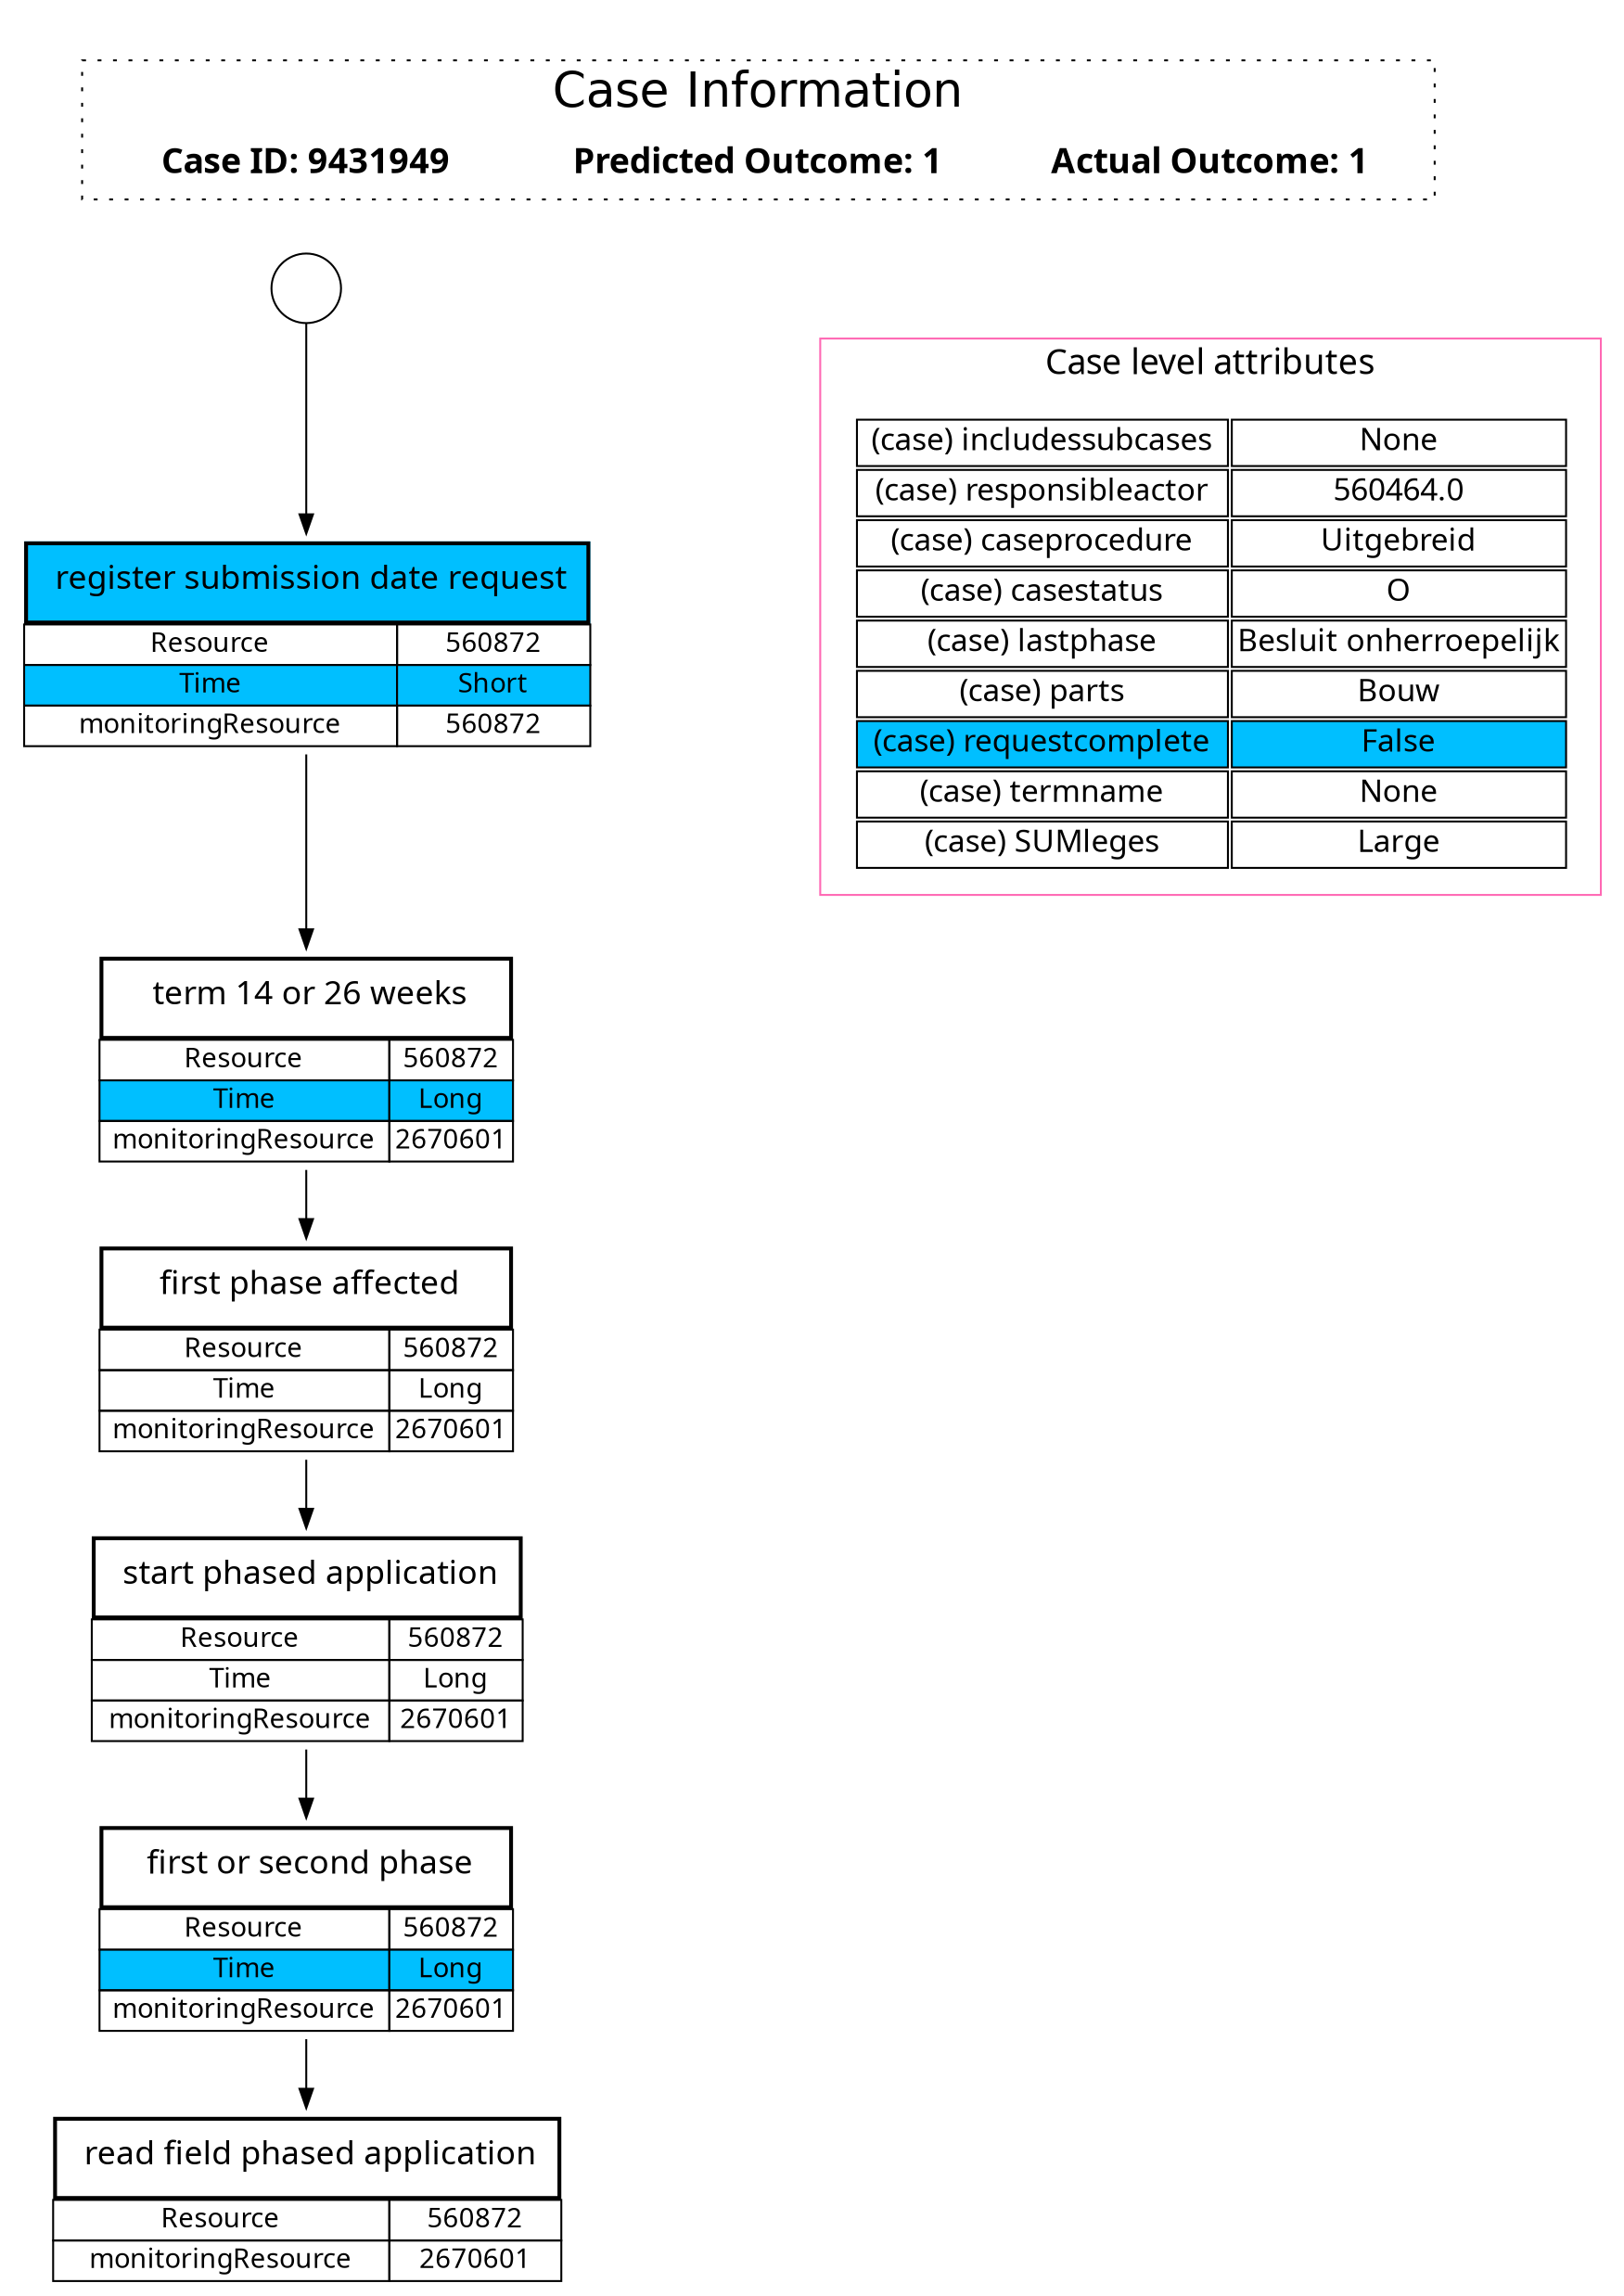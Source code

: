 digraph test_case {
graph [compound=True, dpi=300, rankdir=TB];
node [fontname="segoe ui", label="\N", shape=box];
subgraph trace {
start [group=a, label="", shape=circle];
e1 [label=<<table border="0" cellpadding="2" cellspacing="0"><tr><td bgcolor="deepskyblue" border="2" cellpadding="10" colspan="2" port="Activity"> <font face="segoe ui historic" point-size="17">register submission date request</font></td></tr><tr><td border="1" port="Resource"> Resource </td><td border="1" port="Resource_value">560872</td></tr><tr><td bgcolor="deepskyblue" border="1" port="Time"> Time </td><td bgcolor="deepskyblue" border="1" port="Time_value">Short</td></tr><tr><td border="1" port="monitoringResource"> monitoringResource </td><td border="1" port="monitoringResource_value">560872</td></tr></table>>, shape=none];
start -> e1;
e2 [label=<<table border="0" cellpadding="2" cellspacing="0"><tr><td border="2" cellpadding="10" colspan="2" port="Activity"> <font face="segoe ui historic" point-size="17">term 14 or 26 weeks</font></td></tr><tr><td border="1" port="Resource"> Resource </td><td border="1" port="Resource_value">560872</td></tr><tr><td bgcolor="deepskyblue" border="1" port="Time"> Time </td><td bgcolor="deepskyblue" border="1" port="Time_value">Long</td></tr><tr><td border="1" port="monitoringResource"> monitoringResource </td><td border="1" port="monitoringResource_value">2670601</td></tr></table>>, shape=none];
e1 -> e2;
dummy [fontsize=16, group=b, style=invis];
e3 [label=<<table border="0" cellspacing="0" cellpadding="2"><tr><td port="Activity" colspan="2" border="2" cellpadding="10"> <FONT POINT-SIZE="17" face="segoe ui historic">first phase affected</FONT></td></tr><tr><td port="Resource" border="1"> Resource </td><td port="Resource_value" border="1">560872</td></tr><tr><td port="Time" border="1"> Time </td><td port="Time_value" border="1">Long</td></tr><tr><td port="monitoringResource" border="1"> monitoringResource </td><td port="monitoringResource_value" border="1">2670601</td></tr></table>>, shape=none];
e2 -> e3;
e4 [label=<<table border="0" cellspacing="0" cellpadding="2"><tr><td port="Activity" colspan="2" border="2" cellpadding="10"> <FONT POINT-SIZE="17" face="segoe ui historic">start phased application</FONT></td></tr><tr><td port="Resource" border="1"> Resource </td><td port="Resource_value" border="1">560872</td></tr><tr><td port="Time" border="1"> Time </td><td port="Time_value" border="1">Long</td></tr><tr><td port="monitoringResource" border="1"> monitoringResource </td><td port="monitoringResource_value" border="1">2670601</td></tr></table>>, shape=none];
e3 -> e4;
e5 [label=<<table border="0" cellpadding="2" cellspacing="0"><tr><td border="2" cellpadding="10" colspan="2" port="Activity"> <font face="segoe ui historic" point-size="17">first or second phase</font></td></tr><tr><td border="1" port="Resource"> Resource </td><td border="1" port="Resource_value">560872</td></tr><tr><td bgcolor="deepskyblue" border="1" port="Time"> Time </td><td bgcolor="deepskyblue" border="1" port="Time_value">Long</td></tr><tr><td border="1" port="monitoringResource"> monitoringResource </td><td border="1" port="monitoringResource_value">2670601</td></tr></table>>, shape=none];
e4 -> e5;
e6 [label=<<table border="0" cellspacing="0" cellpadding="2"><tr><td port="Activity" colspan="2" border="2" cellpadding="10"> <FONT POINT-SIZE="17" face="segoe ui historic">read field phased application</FONT></td></tr><tr><td port="Resource" border="1"> Resource </td><td port="Resource_value" border="1">560872</td></tr><tr><td port="monitoringResource" border="1"> monitoringResource </td><td port="monitoringResource_value" border="1">2670601</td></tr></table>>, shape=none];
e5 -> e6;
}

subgraph cluster_case_att {
graph [color=hotpink, fontname="segoe ui", fontsize=18, label="Case level attributes", style=solid];
case_att [fontsize=16, group=b, label=<<table border="0"><tr><td border="1" cellspacing="10" port="(case) includessubcases"> (case) includessubcases </td><td border="1" port="(case) includessubcases_value">None</td></tr><tr><td border="1" cellspacing="10" port="(case) responsibleactor"> (case) responsibleactor </td><td border="1" port="(case) responsibleactor_value">560464.0</td></tr><tr><td border="1" cellspacing="10" port="(case) caseprocedure"> (case) caseprocedure </td><td border="1" port="(case) caseprocedure_value">Uitgebreid</td></tr><tr><td border="1" cellspacing="10" port="(case) casestatus"> (case) casestatus </td><td border="1" port="(case) casestatus_value">O</td></tr><tr><td border="1" cellspacing="10" port="(case) lastphase"> (case) lastphase </td><td border="1" port="(case) lastphase_value">Besluit onherroepelijk</td></tr><tr><td border="1" cellspacing="10" port="(case) parts"> (case) parts </td><td border="1" port="(case) parts_value">Bouw</td></tr><tr><td bgcolor="deepskyblue" border="1" cellspacing="10" port="(case) requestcomplete"> (case) requestcomplete </td><td bgcolor="deepskyblue" border="1" port="(case) requestcomplete_value">False</td></tr><tr><td border="1" cellspacing="10" port="(case) termname"> (case) termname </td><td border="1" port="(case) termname_value">None</td></tr><tr><td border="1" cellspacing="10" port="(case) SUMleges"> (case) SUMleges </td><td border="1" port="(case) SUMleges_value">Large</td></tr></table>>, shape=none];
}

subgraph cluster_case_info {
graph [fontname=helvetica, fontsize=25, label="Case Information", rank=same, style=dotted];
0 [fontname="segoe ui bold", fontsize=18, group=a, height=0, label="Case ID: 9431949", margin=0, shape=plaintext, width=3];
1 [fontname="segoe ui bold", fontsize=18, height=0, label="Actual Outcome: 1", margin=0, shape=plaintext, width=3];
0 -> 1  [constraint=false, style=invis];
predict [fontname="segoe ui bold", fontsize=18, height=0, label="Predicted Outcome: 1", margin=0, shape=plaintext, width=3];
1 -> predict  [constraint=false, style=invis];
}

e1 -> case_att  [constraint=false, style=invis];
dummy -> case_att  [style=invis];
0 -> start  [style=invis];
1 -> dummy  [style=invis];
}
